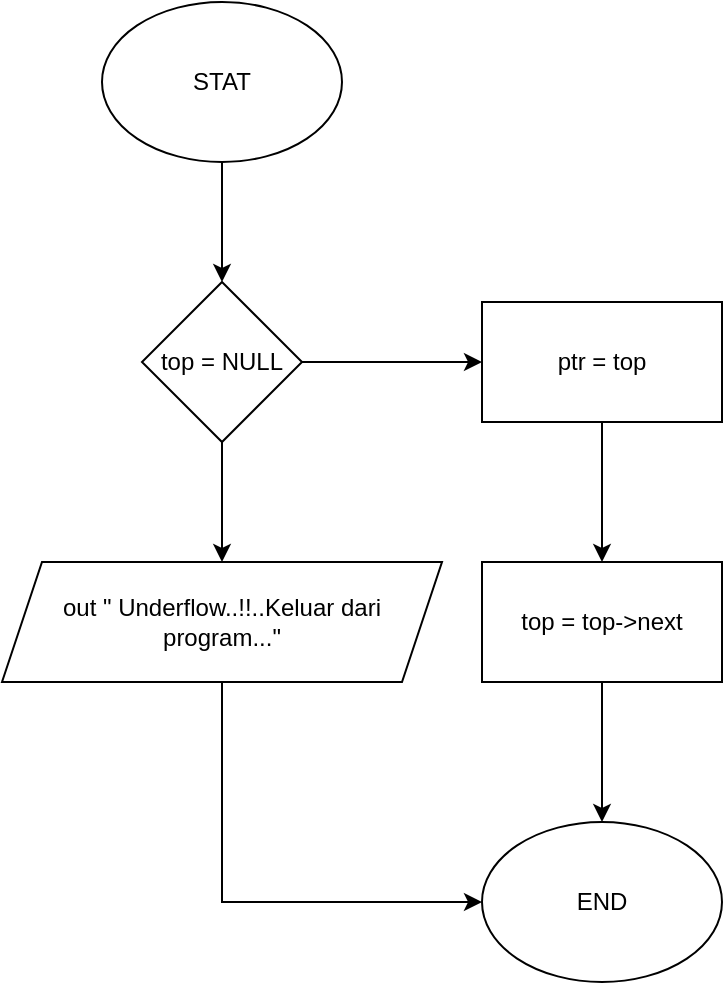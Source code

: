 <mxfile version="20.3.0" type="device"><diagram id="gzAtD4Nc_WRZWLNV6WUr" name="Halaman-1"><mxGraphModel dx="754" dy="905" grid="1" gridSize="10" guides="1" tooltips="1" connect="1" arrows="1" fold="1" page="1" pageScale="1" pageWidth="850" pageHeight="1100" math="0" shadow="0"><root><mxCell id="0"/><mxCell id="1" parent="0"/><mxCell id="i3HhXLzbKgU7cPLZ8EnU-3" value="" style="edgeStyle=orthogonalEdgeStyle;rounded=0;orthogonalLoop=1;jettySize=auto;html=1;" edge="1" parent="1" source="i3HhXLzbKgU7cPLZ8EnU-1" target="i3HhXLzbKgU7cPLZ8EnU-2"><mxGeometry relative="1" as="geometry"/></mxCell><mxCell id="i3HhXLzbKgU7cPLZ8EnU-1" value="STAT" style="ellipse;whiteSpace=wrap;html=1;" vertex="1" parent="1"><mxGeometry x="330" y="420" width="120" height="80" as="geometry"/></mxCell><mxCell id="i3HhXLzbKgU7cPLZ8EnU-7" value="" style="edgeStyle=orthogonalEdgeStyle;rounded=0;orthogonalLoop=1;jettySize=auto;html=1;" edge="1" parent="1" source="i3HhXLzbKgU7cPLZ8EnU-2" target="i3HhXLzbKgU7cPLZ8EnU-6"><mxGeometry relative="1" as="geometry"/></mxCell><mxCell id="i3HhXLzbKgU7cPLZ8EnU-9" value="" style="edgeStyle=orthogonalEdgeStyle;rounded=0;orthogonalLoop=1;jettySize=auto;html=1;" edge="1" parent="1" source="i3HhXLzbKgU7cPLZ8EnU-2" target="i3HhXLzbKgU7cPLZ8EnU-8"><mxGeometry relative="1" as="geometry"/></mxCell><mxCell id="i3HhXLzbKgU7cPLZ8EnU-2" value="top = NULL" style="rhombus;whiteSpace=wrap;html=1;" vertex="1" parent="1"><mxGeometry x="350" y="560" width="80" height="80" as="geometry"/></mxCell><mxCell id="i3HhXLzbKgU7cPLZ8EnU-13" style="edgeStyle=orthogonalEdgeStyle;rounded=0;orthogonalLoop=1;jettySize=auto;html=1;entryX=0;entryY=0.5;entryDx=0;entryDy=0;" edge="1" parent="1" source="i3HhXLzbKgU7cPLZ8EnU-6" target="i3HhXLzbKgU7cPLZ8EnU-12"><mxGeometry relative="1" as="geometry"><Array as="points"><mxPoint x="390" y="870"/></Array></mxGeometry></mxCell><mxCell id="i3HhXLzbKgU7cPLZ8EnU-6" value="out &quot; Underflow..!!..Keluar dari program...&quot;" style="shape=parallelogram;perimeter=parallelogramPerimeter;whiteSpace=wrap;html=1;fixedSize=1;" vertex="1" parent="1"><mxGeometry x="280" y="700" width="220" height="60" as="geometry"/></mxCell><mxCell id="i3HhXLzbKgU7cPLZ8EnU-11" value="" style="edgeStyle=orthogonalEdgeStyle;rounded=0;orthogonalLoop=1;jettySize=auto;html=1;" edge="1" parent="1" source="i3HhXLzbKgU7cPLZ8EnU-8" target="i3HhXLzbKgU7cPLZ8EnU-10"><mxGeometry relative="1" as="geometry"/></mxCell><mxCell id="i3HhXLzbKgU7cPLZ8EnU-8" value="ptr = top" style="whiteSpace=wrap;html=1;" vertex="1" parent="1"><mxGeometry x="520" y="570" width="120" height="60" as="geometry"/></mxCell><mxCell id="i3HhXLzbKgU7cPLZ8EnU-14" value="" style="edgeStyle=orthogonalEdgeStyle;rounded=0;orthogonalLoop=1;jettySize=auto;html=1;" edge="1" parent="1" source="i3HhXLzbKgU7cPLZ8EnU-10" target="i3HhXLzbKgU7cPLZ8EnU-12"><mxGeometry relative="1" as="geometry"/></mxCell><mxCell id="i3HhXLzbKgU7cPLZ8EnU-10" value="top = top-&amp;gt;next" style="whiteSpace=wrap;html=1;" vertex="1" parent="1"><mxGeometry x="520" y="700" width="120" height="60" as="geometry"/></mxCell><mxCell id="i3HhXLzbKgU7cPLZ8EnU-12" value="END" style="ellipse;whiteSpace=wrap;html=1;" vertex="1" parent="1"><mxGeometry x="520" y="830" width="120" height="80" as="geometry"/></mxCell></root></mxGraphModel></diagram></mxfile>